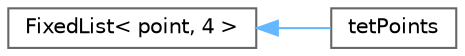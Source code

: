 digraph "Graphical Class Hierarchy"
{
 // LATEX_PDF_SIZE
  bgcolor="transparent";
  edge [fontname=Helvetica,fontsize=10,labelfontname=Helvetica,labelfontsize=10];
  node [fontname=Helvetica,fontsize=10,shape=box,height=0.2,width=0.4];
  rankdir="LR";
  Node0 [id="Node000000",label="FixedList\< point, 4 \>",height=0.2,width=0.4,color="grey40", fillcolor="white", style="filled",URL="$classFoam_1_1FixedList.html",tooltip=" "];
  Node0 -> Node1 [id="edge4687_Node000000_Node000001",dir="back",color="steelblue1",style="solid",tooltip=" "];
  Node1 [id="Node000001",label="tetPoints",height=0.2,width=0.4,color="grey40", fillcolor="white", style="filled",URL="$classFoam_1_1tetPoints.html",tooltip=" "];
}
